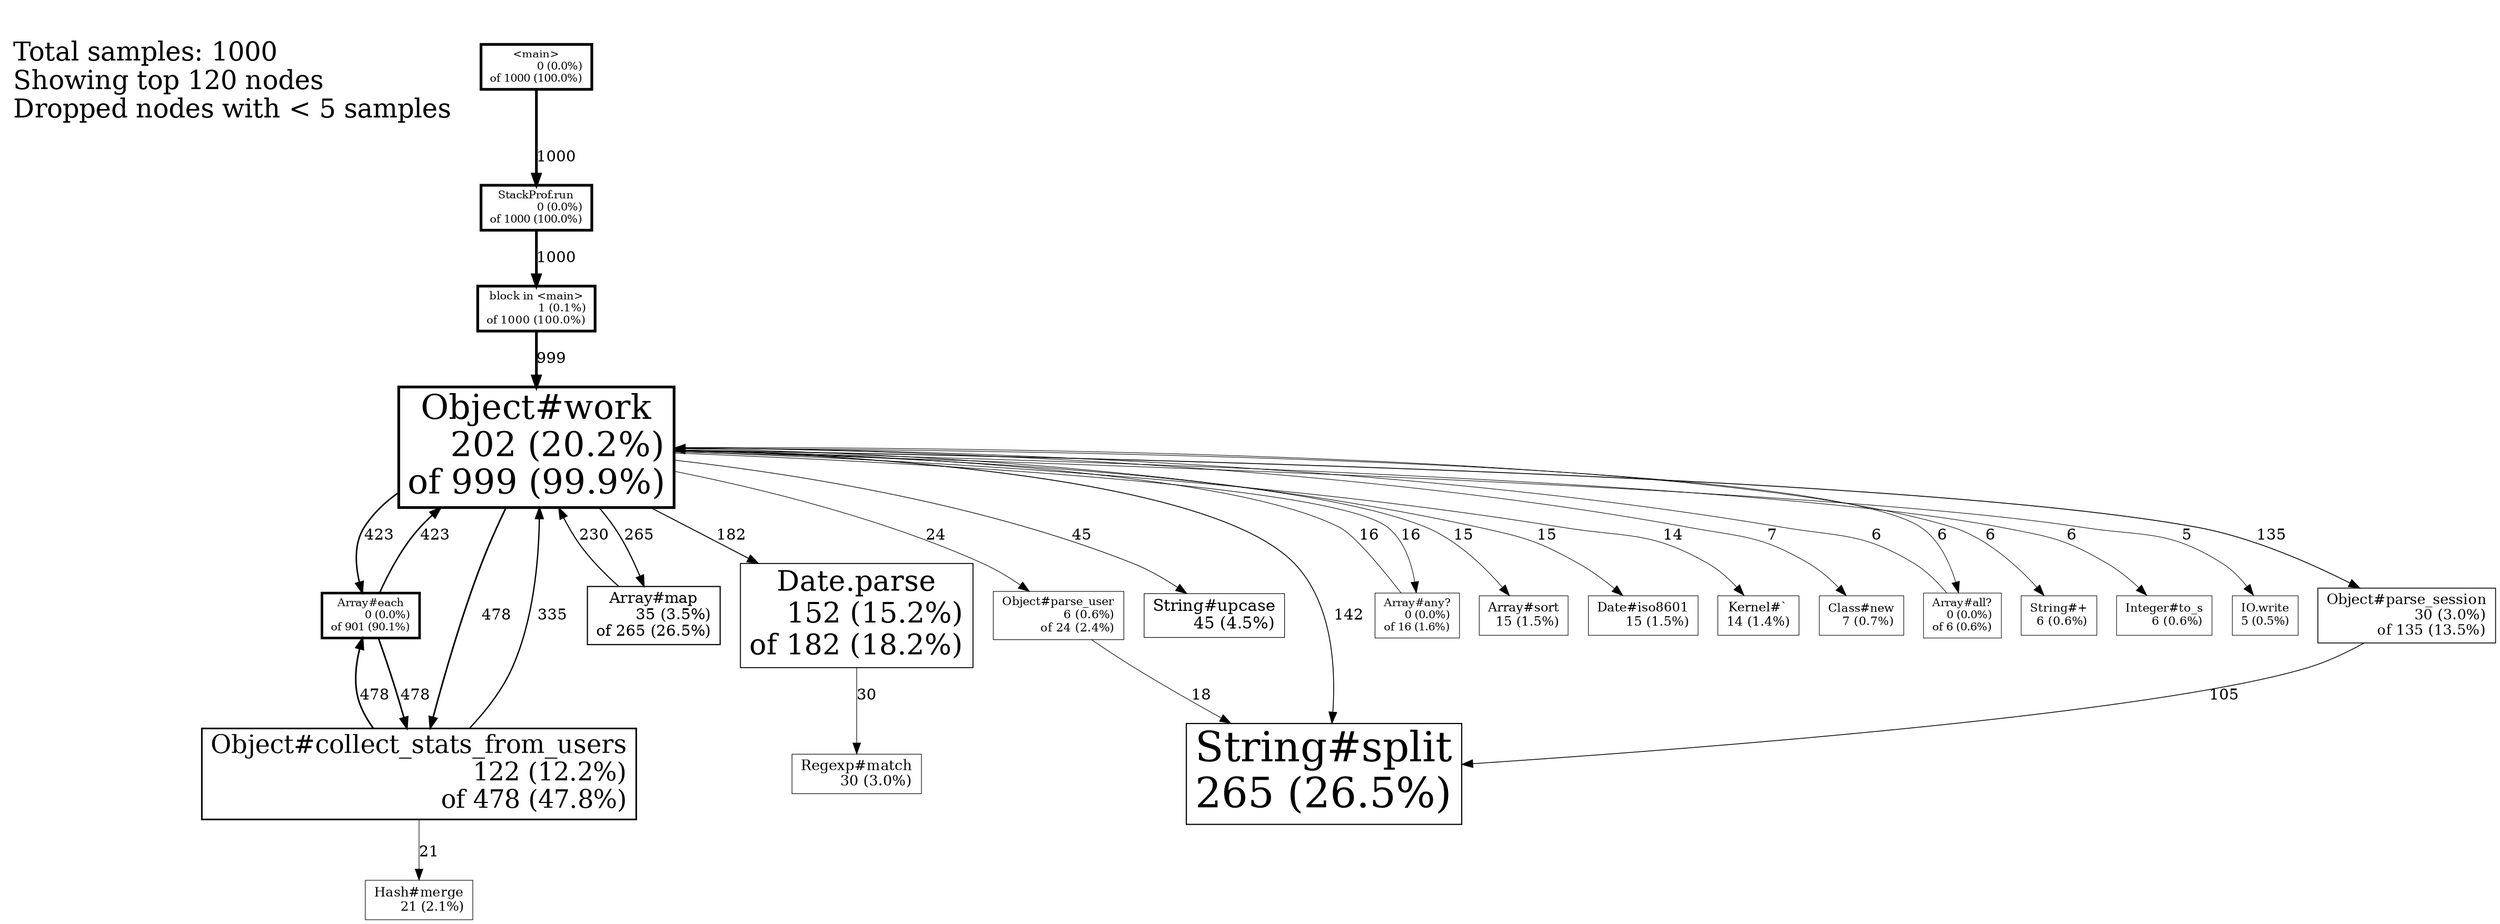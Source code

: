 digraph profile {
Legend [shape=box,fontsize=24,shape=plaintext,label="
Total samples: 1000\lShowing top 120 nodes\lDropped nodes with < 5 samples\l"];
  "4344928200" [size=2.5] [fontsize=10.105660377358491] [penwidth="2.5"] [shape=box] [label="block in <main>\n1 (0.1%)\rof 1000 (100.0%)\r"];
  "4344680640" [size=2.5] [fontsize=10.0] [penwidth="2.5"] [shape=box] [label="StackProf.run\n0 (0.0%)\rof 1000 (100.0%)\r"];
  "4344928400" [size=2.5] [fontsize=10.0] [penwidth="2.5"] [shape=box] [label="<main>\n0 (0.0%)\rof 1000 (100.0%)\r"];
  "4349116320" [size=2.498] [fontsize=31.343396226415095] [penwidth="2.498"] [shape=box] [label="Object#work\n202 (20.2%)\rof 999 (99.9%)\r"];
  "4341763360" [size=2.302] [fontsize=10.0] [penwidth="2.302"] [shape=box] [label="Array#each\n0 (0.0%)\rof 901 (90.1%)\r"];
  "4349116600" [size=1.456] [fontsize=22.89056603773585] [penwidth="1.456"] [shape=box] [label="Object#collect_stats_from_users\n122 (12.2%)\rof 478 (47.8%)\r"];
  "4341801520" [size=1.03] [fontsize=38.0] [penwidth="1.03"] [shape=box] [label="String#split\n265 (26.5%)\r"];
  "4341762320" [size=1.03] [fontsize=13.69811320754717] [penwidth="1.03"] [shape=box] [label="Array#map\n35 (3.5%)\rof 265 (26.5%)\r"];
  "4350329840" [size=0.864] [fontsize=26.060377358490566] [penwidth="0.864"] [shape=box] [label="Date.parse\n152 (15.2%)\rof 182 (18.2%)\r"];
  "4349117040" [size=0.77] [fontsize=13.169811320754718] [penwidth="0.77"] [shape=box] [label="Object#parse_session\n30 (3.0%)\rof 135 (13.5%)\r"];
  "4341802320" [size=0.59] [fontsize=14.754716981132075] [penwidth="0.59"] [shape=box] [label="String#upcase\n45 (4.5%)\r"];
  "4342208760" [size=0.56] [fontsize=13.169811320754718] [penwidth="0.56"] [shape=box] [label="Regexp#match\n30 (3.0%)\r"];
  "4349117120" [size=0.548] [fontsize=10.633962264150943] [penwidth="0.548"] [shape=box] [label="Object#parse_user\n6 (0.6%)\rof 24 (2.4%)\r"];
  "4342214880" [size=0.542] [fontsize=12.218867924528302] [penwidth="0.542"] [shape=box] [label="Hash#merge\n21 (2.1%)\r"];
  "4342218120" [size=0.532] [fontsize=10.0] [penwidth="0.532"] [shape=box] [label="Array#any?\n0 (0.0%)\rof 16 (1.6%)\r"];
  "4341762640" [size=0.53] [fontsize=11.584905660377359] [penwidth="0.53"] [shape=box] [label="Array#sort\n15 (1.5%)\r"];
  "4350322320" [size=0.53] [fontsize=11.584905660377359] [penwidth="0.53"] [shape=box] [label="Date#iso8601\n15 (1.5%)\r"];
  "4348735600" [size=0.528] [fontsize=11.479245283018868] [penwidth="0.528"] [shape=box] [label="Kernel#`\n14 (1.4%)\r"];
  "4341813960" [size=0.514] [fontsize=10.739622641509435] [penwidth="0.514"] [shape=box] [label="Class#new\n7 (0.7%)\r"];
  "4342218080" [size=0.512] [fontsize=10.0] [penwidth="0.512"] [shape=box] [label="Array#all?\n0 (0.0%)\rof 6 (0.6%)\r"];
  "4341805160" [size=0.512] [fontsize=10.633962264150943] [penwidth="0.512"] [shape=box] [label="String#+\n6 (0.6%)\r"];
  "4341783120" [size=0.512] [fontsize=10.633962264150943] [penwidth="0.512"] [shape=box] [label="Integer#to_s\n6 (0.6%)\r"];
  "4342198200" [size=0.51] [fontsize=10.528301886792454] [penwidth="0.51"] [shape=box] [label="IO.write\n5 (0.5%)\r"];
  "4344928200" -> "4349116320" [label="999"] [weight="999"] [penwidth="2.498"];
  "4344680640" -> "4344928200" [label="1000"] [weight="1000"] [penwidth="2.5"];
  "4344928400" -> "4344680640" [label="1000"] [weight="1000"] [penwidth="2.5"];
  "4349116320" -> "4341801520" [label="142"] [weight="142"] [penwidth="0.784"];
  "4349116320" -> "4341763360" [label="423"] [weight="423"] [penwidth="1.346"];
  "4349116320" -> "4349117120" [label="24"] [weight="24"] [penwidth="0.548"];
  "4349116320" -> "4349117040" [label="135"] [weight="135"] [penwidth="0.77"];
  "4349116320" -> "4341762320" [label="265"] [weight="265"] [penwidth="1.03"];
  "4349116320" -> "4341802320" [label="45"] [weight="45"] [penwidth="0.59"];
  "4349116320" -> "4341762640" [label="15"] [weight="15"] [penwidth="0.53"];
  "4349116320" -> "4341813960" [label="7"] [weight="7"] [penwidth="0.514"];
  "4349116320" -> "4349116600" [label="478"] [weight="478"] [penwidth="1.456"];
  "4349116320" -> "4341783120" [label="6"] [weight="6"] [penwidth="0.512"];
  "4349116320" -> "4341805160" [label="6"] [weight="6"] [penwidth="0.512"];
  "4349116320" -> "4342218120" [label="16"] [weight="16"] [penwidth="0.532"];
  "4349116320" -> "4342218080" [label="6"] [weight="6"] [penwidth="0.512"];
  "4349116320" -> "4350329840" [label="182"] [weight="182"] [penwidth="0.864"];
  "4349116320" -> "4350322320" [label="15"] [weight="15"] [penwidth="0.53"];
  "4349116320" -> "4342198200" [label="5"] [weight="5"] [penwidth="0.51"];
  "4349116320" -> "4348735600" [label="14"] [weight="14"] [penwidth="0.528"];
  "4341763360" -> "4349116320" [label="423"] [weight="423"] [penwidth="1.346"];
  "4341763360" -> "4349116600" [label="478"] [weight="478"] [penwidth="1.456"];
  "4349116600" -> "4341763360" [label="478"] [weight="478"] [penwidth="1.456"];
  "4349116600" -> "4349116320" [label="335"] [weight="335"] [penwidth="1.17"];
  "4349116600" -> "4342214880" [label="21"] [weight="21"] [penwidth="0.542"];
  "4341762320" -> "4349116320" [label="230"] [weight="230"] [penwidth="0.96"];
  "4350329840" -> "4342208760" [label="30"] [weight="30"] [penwidth="0.56"];
  "4349117040" -> "4341801520" [label="105"] [weight="105"] [penwidth="0.71"];
  "4349117120" -> "4341801520" [label="18"] [weight="18"] [penwidth="0.536"];
  "4342218120" -> "4349116320" [label="16"] [weight="16"] [penwidth="0.532"];
  "4342218080" -> "4349116320" [label="6"] [weight="6"] [penwidth="0.512"];
}
